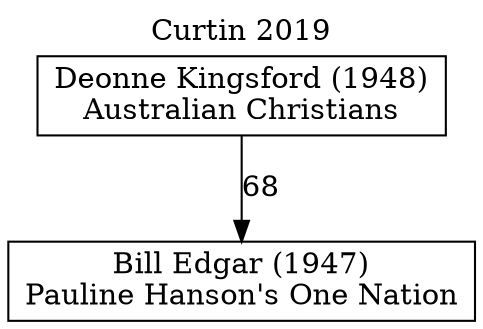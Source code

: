 // House preference flow
digraph "Bill Edgar (1947)_Curtin_2019" {
	graph [label="Curtin 2019" labelloc=t mclimit=10]
	node [shape=box]
	"Bill Edgar (1947)" [label="Bill Edgar (1947)
Pauline Hanson's One Nation"]
	"Deonne Kingsford (1948)" [label="Deonne Kingsford (1948)
Australian Christians"]
	"Deonne Kingsford (1948)" -> "Bill Edgar (1947)" [label=68]
}
